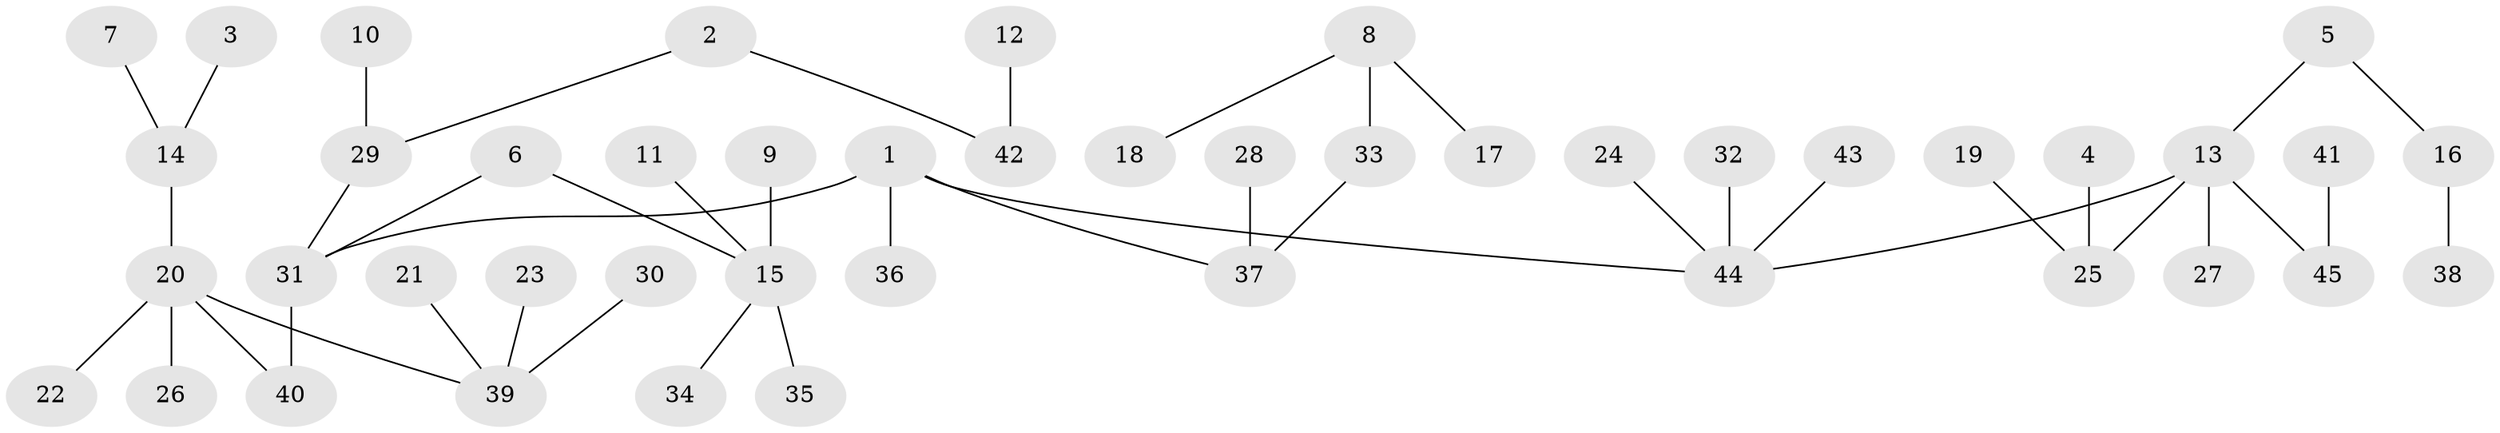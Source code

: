 // original degree distribution, {6: 0.02702702702702703, 4: 0.04504504504504504, 7: 0.018018018018018018, 1: 0.5495495495495496, 5: 0.04504504504504504, 2: 0.2072072072072072, 3: 0.10810810810810811}
// Generated by graph-tools (version 1.1) at 2025/37/03/04/25 23:37:25]
// undirected, 45 vertices, 44 edges
graph export_dot {
  node [color=gray90,style=filled];
  1;
  2;
  3;
  4;
  5;
  6;
  7;
  8;
  9;
  10;
  11;
  12;
  13;
  14;
  15;
  16;
  17;
  18;
  19;
  20;
  21;
  22;
  23;
  24;
  25;
  26;
  27;
  28;
  29;
  30;
  31;
  32;
  33;
  34;
  35;
  36;
  37;
  38;
  39;
  40;
  41;
  42;
  43;
  44;
  45;
  1 -- 31 [weight=1.0];
  1 -- 36 [weight=1.0];
  1 -- 37 [weight=1.0];
  1 -- 44 [weight=1.0];
  2 -- 29 [weight=1.0];
  2 -- 42 [weight=1.0];
  3 -- 14 [weight=1.0];
  4 -- 25 [weight=1.0];
  5 -- 13 [weight=1.0];
  5 -- 16 [weight=1.0];
  6 -- 15 [weight=1.0];
  6 -- 31 [weight=1.0];
  7 -- 14 [weight=1.0];
  8 -- 17 [weight=1.0];
  8 -- 18 [weight=1.0];
  8 -- 33 [weight=1.0];
  9 -- 15 [weight=1.0];
  10 -- 29 [weight=1.0];
  11 -- 15 [weight=1.0];
  12 -- 42 [weight=1.0];
  13 -- 25 [weight=1.0];
  13 -- 27 [weight=1.0];
  13 -- 44 [weight=1.0];
  13 -- 45 [weight=1.0];
  14 -- 20 [weight=1.0];
  15 -- 34 [weight=1.0];
  15 -- 35 [weight=1.0];
  16 -- 38 [weight=1.0];
  19 -- 25 [weight=1.0];
  20 -- 22 [weight=1.0];
  20 -- 26 [weight=1.0];
  20 -- 39 [weight=1.0];
  20 -- 40 [weight=1.0];
  21 -- 39 [weight=1.0];
  23 -- 39 [weight=1.0];
  24 -- 44 [weight=1.0];
  28 -- 37 [weight=1.0];
  29 -- 31 [weight=1.0];
  30 -- 39 [weight=1.0];
  31 -- 40 [weight=1.0];
  32 -- 44 [weight=1.0];
  33 -- 37 [weight=1.0];
  41 -- 45 [weight=1.0];
  43 -- 44 [weight=1.0];
}

